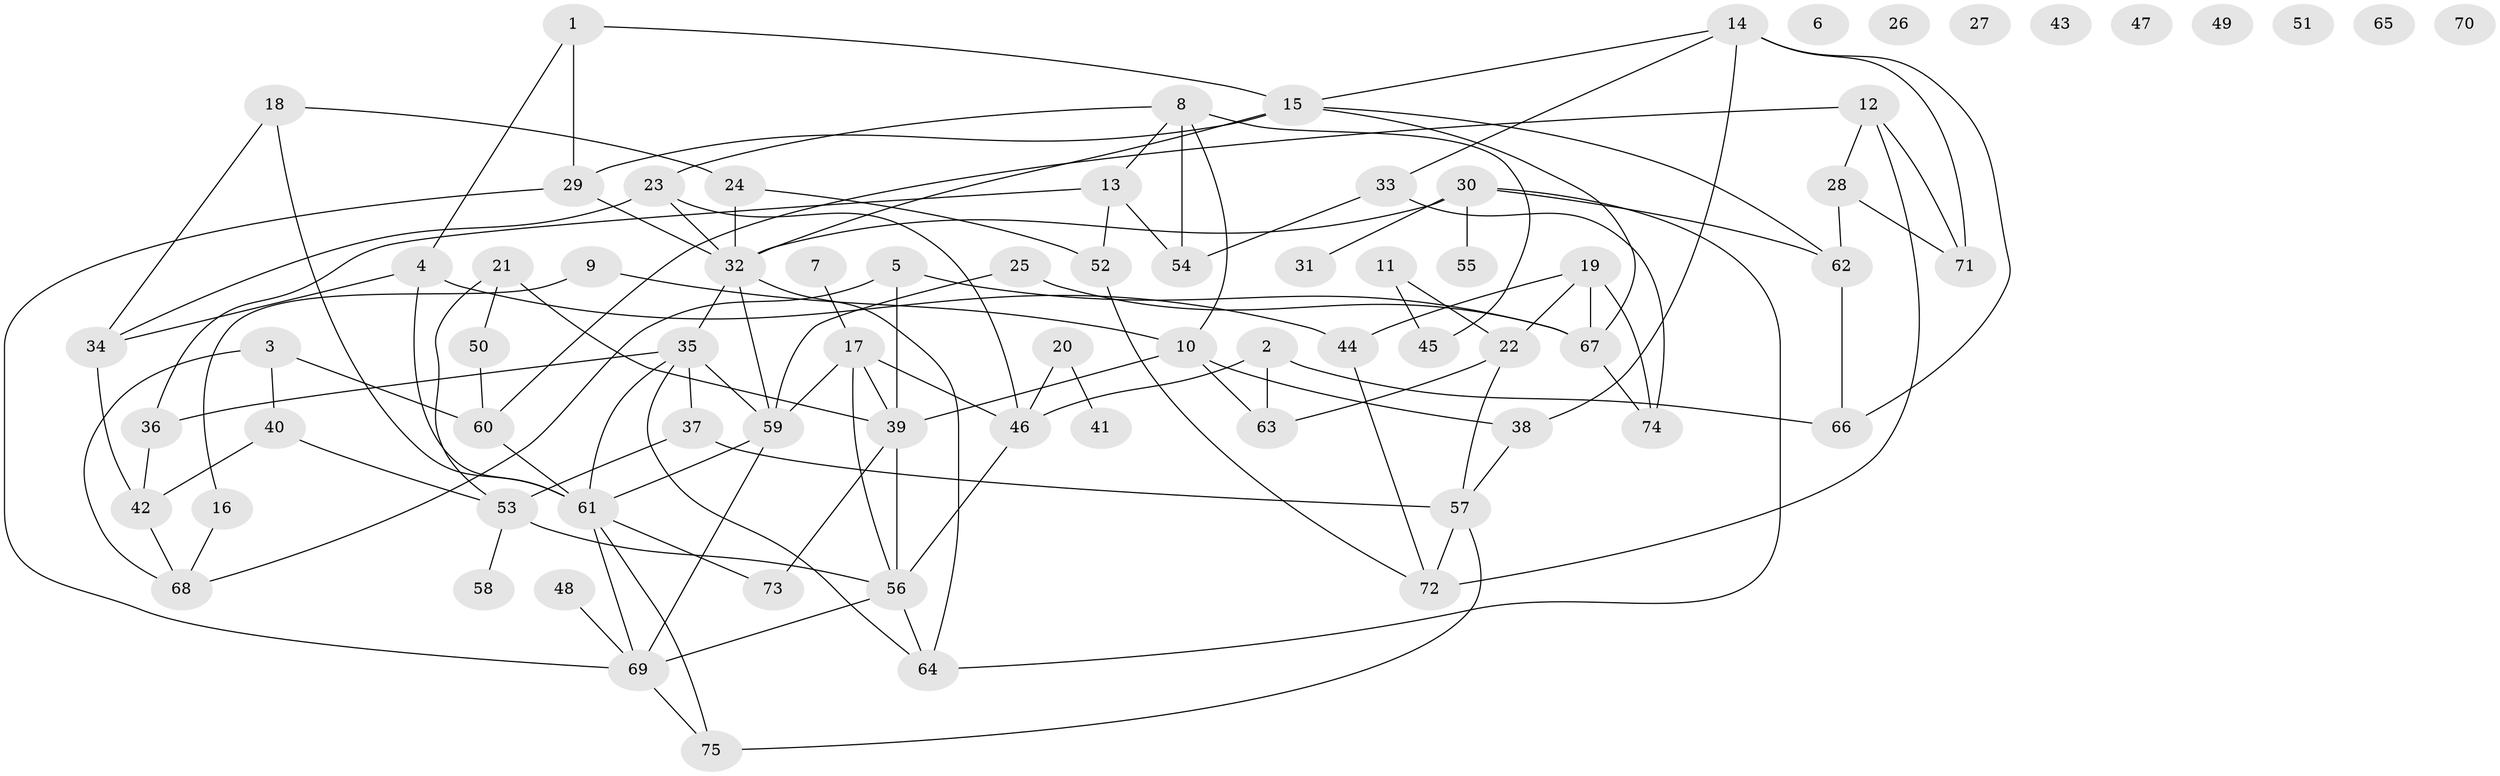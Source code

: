 // coarse degree distribution, {4: 0.2727272727272727, 5: 0.13636363636363635, 2: 0.09090909090909091, 1: 0.13636363636363635, 6: 0.13636363636363635, 3: 0.1590909090909091, 9: 0.045454545454545456, 7: 0.022727272727272728}
// Generated by graph-tools (version 1.1) at 2025/35/03/04/25 23:35:51]
// undirected, 75 vertices, 119 edges
graph export_dot {
  node [color=gray90,style=filled];
  1;
  2;
  3;
  4;
  5;
  6;
  7;
  8;
  9;
  10;
  11;
  12;
  13;
  14;
  15;
  16;
  17;
  18;
  19;
  20;
  21;
  22;
  23;
  24;
  25;
  26;
  27;
  28;
  29;
  30;
  31;
  32;
  33;
  34;
  35;
  36;
  37;
  38;
  39;
  40;
  41;
  42;
  43;
  44;
  45;
  46;
  47;
  48;
  49;
  50;
  51;
  52;
  53;
  54;
  55;
  56;
  57;
  58;
  59;
  60;
  61;
  62;
  63;
  64;
  65;
  66;
  67;
  68;
  69;
  70;
  71;
  72;
  73;
  74;
  75;
  1 -- 4;
  1 -- 15;
  1 -- 29;
  2 -- 46;
  2 -- 63;
  2 -- 66;
  3 -- 40;
  3 -- 60;
  3 -- 68;
  4 -- 34;
  4 -- 44;
  4 -- 61;
  5 -- 39;
  5 -- 67;
  5 -- 68;
  7 -- 17;
  8 -- 10;
  8 -- 13;
  8 -- 23;
  8 -- 45;
  8 -- 54;
  9 -- 10;
  9 -- 16;
  10 -- 38;
  10 -- 39;
  10 -- 63;
  11 -- 22;
  11 -- 45;
  12 -- 28;
  12 -- 60;
  12 -- 71;
  12 -- 72;
  13 -- 36;
  13 -- 52;
  13 -- 54;
  14 -- 15;
  14 -- 33;
  14 -- 38;
  14 -- 66;
  14 -- 71;
  15 -- 29;
  15 -- 32;
  15 -- 62;
  15 -- 67;
  16 -- 68;
  17 -- 39;
  17 -- 46;
  17 -- 56;
  17 -- 59;
  18 -- 24;
  18 -- 34;
  18 -- 61;
  19 -- 22;
  19 -- 44;
  19 -- 67;
  19 -- 74;
  20 -- 41;
  20 -- 46;
  21 -- 39;
  21 -- 50;
  21 -- 53;
  22 -- 57;
  22 -- 63;
  23 -- 32;
  23 -- 34;
  23 -- 46;
  24 -- 32;
  24 -- 52;
  25 -- 59;
  25 -- 67;
  28 -- 62;
  28 -- 71;
  29 -- 32;
  29 -- 69;
  30 -- 31;
  30 -- 32;
  30 -- 55;
  30 -- 62;
  30 -- 64;
  32 -- 35;
  32 -- 59;
  32 -- 64;
  33 -- 54;
  33 -- 74;
  34 -- 42;
  35 -- 36;
  35 -- 37;
  35 -- 59;
  35 -- 61;
  35 -- 64;
  36 -- 42;
  37 -- 53;
  37 -- 57;
  38 -- 57;
  39 -- 56;
  39 -- 73;
  40 -- 42;
  40 -- 53;
  42 -- 68;
  44 -- 72;
  46 -- 56;
  48 -- 69;
  50 -- 60;
  52 -- 72;
  53 -- 56;
  53 -- 58;
  56 -- 64;
  56 -- 69;
  57 -- 72;
  57 -- 75;
  59 -- 61;
  59 -- 69;
  60 -- 61;
  61 -- 69;
  61 -- 73;
  61 -- 75;
  62 -- 66;
  67 -- 74;
  69 -- 75;
}
